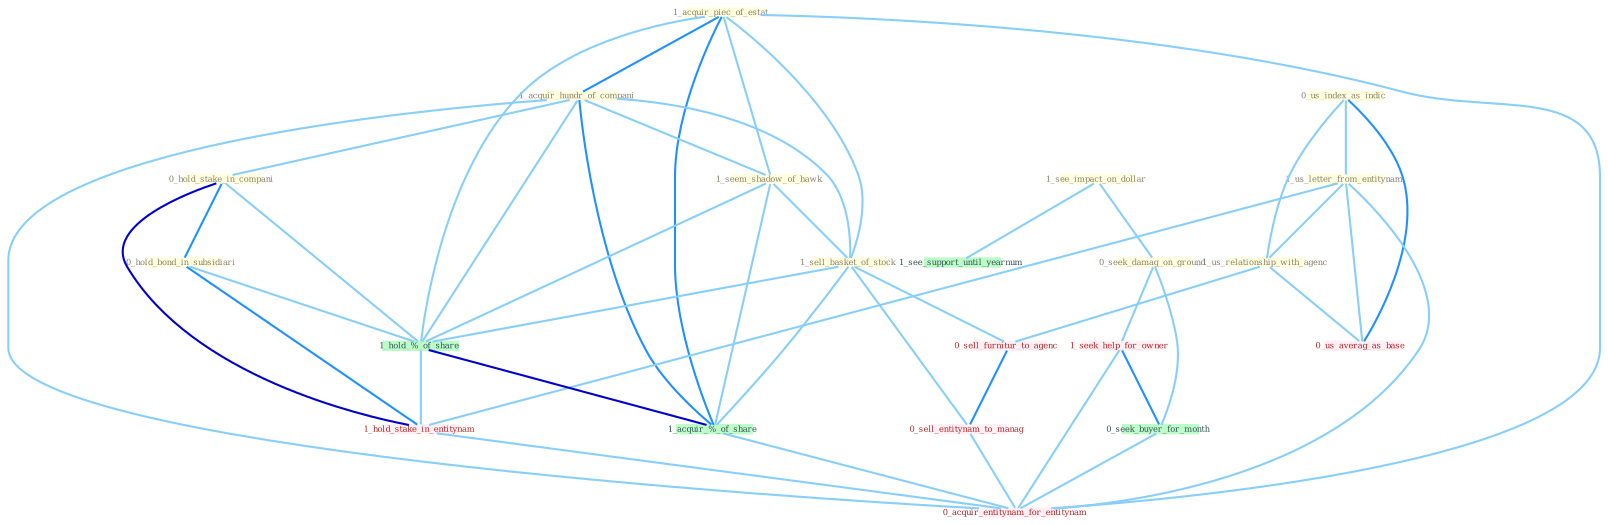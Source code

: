 Graph G{ 
    node
    [shape=polygon,style=filled,width=.5,height=.06,color="#BDFCC9",fixedsize=true,fontsize=4,
    fontcolor="#2f4f4f"];
    {node
    [color="#ffffe0", fontcolor="#8b7d6b"] "1_see_impact_on_dollar " "1_acquir_piec_of_estat " "1_acquir_hundr_of_compani " "0_us_index_as_indic " "1_seem_shadow_of_hawk " "1_us_letter_from_entitynam " "1_sell_basket_of_stock " "1_us_relationship_with_agenc " "0_hold_stake_in_compani " "0_seek_damag_on_ground " "0_hold_bond_in_subsidiari "}
{node [color="#fff0f5", fontcolor="#b22222"] "1_hold_stake_in_entitynam " "1_seek_help_for_owner " "0_sell_furnitur_to_agenc " "0_us_averag_as_base " "0_sell_entitynam_to_manag " "0_acquir_entitynam_for_entitynam "}
edge [color="#B0E2FF"];

	"1_see_impact_on_dollar " -- "0_seek_damag_on_ground " [w="1", color="#87cefa" ];
	"1_see_impact_on_dollar " -- "1_see_support_until_yearnum " [w="1", color="#87cefa" ];
	"1_acquir_piec_of_estat " -- "1_acquir_hundr_of_compani " [w="2", color="#1e90ff" , len=0.8];
	"1_acquir_piec_of_estat " -- "1_seem_shadow_of_hawk " [w="1", color="#87cefa" ];
	"1_acquir_piec_of_estat " -- "1_sell_basket_of_stock " [w="1", color="#87cefa" ];
	"1_acquir_piec_of_estat " -- "1_hold_%_of_share " [w="1", color="#87cefa" ];
	"1_acquir_piec_of_estat " -- "1_acquir_%_of_share " [w="2", color="#1e90ff" , len=0.8];
	"1_acquir_piec_of_estat " -- "0_acquir_entitynam_for_entitynam " [w="1", color="#87cefa" ];
	"1_acquir_hundr_of_compani " -- "1_seem_shadow_of_hawk " [w="1", color="#87cefa" ];
	"1_acquir_hundr_of_compani " -- "1_sell_basket_of_stock " [w="1", color="#87cefa" ];
	"1_acquir_hundr_of_compani " -- "0_hold_stake_in_compani " [w="1", color="#87cefa" ];
	"1_acquir_hundr_of_compani " -- "1_hold_%_of_share " [w="1", color="#87cefa" ];
	"1_acquir_hundr_of_compani " -- "1_acquir_%_of_share " [w="2", color="#1e90ff" , len=0.8];
	"1_acquir_hundr_of_compani " -- "0_acquir_entitynam_for_entitynam " [w="1", color="#87cefa" ];
	"0_us_index_as_indic " -- "1_us_letter_from_entitynam " [w="1", color="#87cefa" ];
	"0_us_index_as_indic " -- "1_us_relationship_with_agenc " [w="1", color="#87cefa" ];
	"0_us_index_as_indic " -- "0_us_averag_as_base " [w="2", color="#1e90ff" , len=0.8];
	"1_seem_shadow_of_hawk " -- "1_sell_basket_of_stock " [w="1", color="#87cefa" ];
	"1_seem_shadow_of_hawk " -- "1_hold_%_of_share " [w="1", color="#87cefa" ];
	"1_seem_shadow_of_hawk " -- "1_acquir_%_of_share " [w="1", color="#87cefa" ];
	"1_us_letter_from_entitynam " -- "1_us_relationship_with_agenc " [w="1", color="#87cefa" ];
	"1_us_letter_from_entitynam " -- "1_hold_stake_in_entitynam " [w="1", color="#87cefa" ];
	"1_us_letter_from_entitynam " -- "0_us_averag_as_base " [w="1", color="#87cefa" ];
	"1_us_letter_from_entitynam " -- "0_acquir_entitynam_for_entitynam " [w="1", color="#87cefa" ];
	"1_sell_basket_of_stock " -- "1_hold_%_of_share " [w="1", color="#87cefa" ];
	"1_sell_basket_of_stock " -- "1_acquir_%_of_share " [w="1", color="#87cefa" ];
	"1_sell_basket_of_stock " -- "0_sell_furnitur_to_agenc " [w="1", color="#87cefa" ];
	"1_sell_basket_of_stock " -- "0_sell_entitynam_to_manag " [w="1", color="#87cefa" ];
	"1_us_relationship_with_agenc " -- "0_sell_furnitur_to_agenc " [w="1", color="#87cefa" ];
	"1_us_relationship_with_agenc " -- "0_us_averag_as_base " [w="1", color="#87cefa" ];
	"0_hold_stake_in_compani " -- "0_hold_bond_in_subsidiari " [w="2", color="#1e90ff" , len=0.8];
	"0_hold_stake_in_compani " -- "1_hold_%_of_share " [w="1", color="#87cefa" ];
	"0_hold_stake_in_compani " -- "1_hold_stake_in_entitynam " [w="3", color="#0000cd" , len=0.6];
	"0_seek_damag_on_ground " -- "1_seek_help_for_owner " [w="1", color="#87cefa" ];
	"0_seek_damag_on_ground " -- "0_seek_buyer_for_month " [w="1", color="#87cefa" ];
	"0_hold_bond_in_subsidiari " -- "1_hold_%_of_share " [w="1", color="#87cefa" ];
	"0_hold_bond_in_subsidiari " -- "1_hold_stake_in_entitynam " [w="2", color="#1e90ff" , len=0.8];
	"1_hold_%_of_share " -- "1_hold_stake_in_entitynam " [w="1", color="#87cefa" ];
	"1_hold_%_of_share " -- "1_acquir_%_of_share " [w="3", color="#0000cd" , len=0.6];
	"1_hold_stake_in_entitynam " -- "0_acquir_entitynam_for_entitynam " [w="1", color="#87cefa" ];
	"1_seek_help_for_owner " -- "0_seek_buyer_for_month " [w="2", color="#1e90ff" , len=0.8];
	"1_seek_help_for_owner " -- "0_acquir_entitynam_for_entitynam " [w="1", color="#87cefa" ];
	"0_seek_buyer_for_month " -- "0_acquir_entitynam_for_entitynam " [w="1", color="#87cefa" ];
	"1_acquir_%_of_share " -- "0_acquir_entitynam_for_entitynam " [w="1", color="#87cefa" ];
	"0_sell_furnitur_to_agenc " -- "0_sell_entitynam_to_manag " [w="2", color="#1e90ff" , len=0.8];
	"0_sell_entitynam_to_manag " -- "0_acquir_entitynam_for_entitynam " [w="1", color="#87cefa" ];
}
